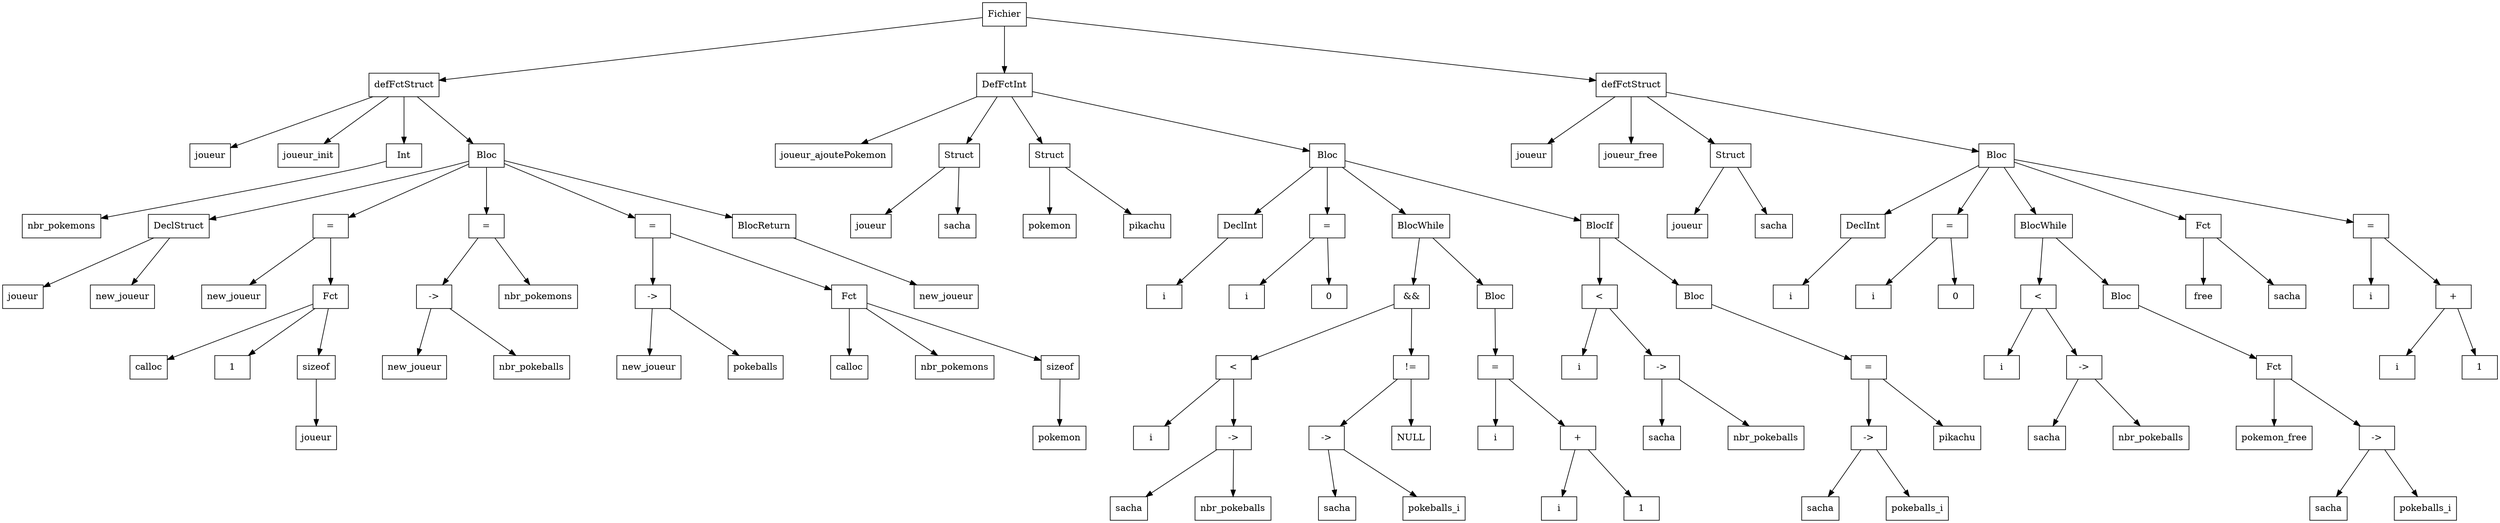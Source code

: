 digraph "ast"{

	nodesep=1;
	ranksep=1;

	N0 [label="Fichier", shape="box"];
	N1 [label="defFctStruct", shape="box"];
	N2 [label="joueur", shape="box"];
	N3 [label="joueur_init", shape="box"];
	N4 [label="Int", shape="box"];
	N5 [label="nbr_pokemons", shape="box"];
	N6 [label="Bloc", shape="box"];
	N7 [label="DeclStruct", shape="box"];
	N8 [label="joueur", shape="box"];
	N9 [label="new_joueur", shape="box"];
	N10 [label="=", shape="box"];
	N11 [label="new_joueur", shape="box"];
	N12 [label="Fct", shape="box"];
	N13 [label="calloc", shape="box"];
	N14 [label="1", shape="box"];
	N15 [label="sizeof", shape="box"];
	N16 [label="joueur", shape="box"];
	N17 [label="=", shape="box"];
	N18 [label="->", shape="box"];
	N19 [label="new_joueur", shape="box"];
	N20 [label="nbr_pokeballs", shape="box"];
	N21 [label="nbr_pokemons", shape="box"];
	N22 [label="=", shape="box"];
	N23 [label="->", shape="box"];
	N24 [label="new_joueur", shape="box"];
	N25 [label="pokeballs", shape="box"];
	N26 [label="Fct", shape="box"];
	N27 [label="calloc", shape="box"];
	N28 [label="nbr_pokemons", shape="box"];
	N29 [label="sizeof", shape="box"];
	N30 [label="pokemon", shape="box"];
	N31 [label="BlocReturn", shape="box"];
	N32 [label="new_joueur", shape="box"];
	N33 [label="DefFctInt", shape="box"];
	N34 [label="joueur_ajoutePokemon", shape="box"];
	N35 [label="Struct", shape="box"];
	N36 [label="joueur", shape="box"];
	N37 [label="sacha", shape="box"];
	N38 [label="Struct", shape="box"];
	N39 [label="pokemon", shape="box"];
	N40 [label="pikachu", shape="box"];
	N41 [label="Bloc", shape="box"];
	N42 [label="DeclInt", shape="box"];
	N43 [label="i", shape="box"];
	N44 [label="=", shape="box"];
	N45 [label="i", shape="box"];
	N46 [label="0", shape="box"];
	N47 [label="BlocWhile", shape="box"];
	N48 [label="&&", shape="box"];
	N49 [label="<", shape="box"];
	N50 [label="i", shape="box"];
	N51 [label="->", shape="box"];
	N52 [label="sacha", shape="box"];
	N53 [label="nbr_pokeballs", shape="box"];
	N54 [label="!=", shape="box"];
	N55 [label="->", shape="box"];
	N56 [label="sacha", shape="box"];
	N57 [label="pokeballs_i", shape="box"];
	N58 [label="NULL", shape="box"];
	N59 [label="Bloc", shape="box"];
	N60 [label="=", shape="box"];
	N61 [label="i", shape="box"];
	N62 [label="+", shape="box"];
	N63 [label="i", shape="box"];
	N64 [label="1", shape="box"];
	N65 [label="BlocIf", shape="box"];
	N66 [label="<", shape="box"];
	N67 [label="i", shape="box"];
	N68 [label="->", shape="box"];
	N69 [label="sacha", shape="box"];
	N70 [label="nbr_pokeballs", shape="box"];
	N71 [label="Bloc", shape="box"];
	N72 [label="=", shape="box"];
	N73 [label="->", shape="box"];
	N74 [label="sacha", shape="box"];
	N75 [label="pokeballs_i", shape="box"];
	N76 [label="pikachu", shape="box"];
	N77 [label="defFctStruct", shape="box"];
	N78 [label="joueur", shape="box"];
	N79 [label="joueur_free", shape="box"];
	N80 [label="Struct", shape="box"];
	N81 [label="joueur", shape="box"];
	N82 [label="sacha", shape="box"];
	N83 [label="Bloc", shape="box"];
	N84 [label="DeclInt", shape="box"];
	N85 [label="i", shape="box"];
	N86 [label="=", shape="box"];
	N87 [label="i", shape="box"];
	N88 [label="0", shape="box"];
	N89 [label="BlocWhile", shape="box"];
	N90 [label="<", shape="box"];
	N91 [label="i", shape="box"];
	N92 [label="->", shape="box"];
	N93 [label="sacha", shape="box"];
	N94 [label="nbr_pokeballs", shape="box"];
	N95 [label="Bloc", shape="box"];
	N96 [label="Fct", shape="box"];
	N97 [label="pokemon_free", shape="box"];
	N98 [label="->", shape="box"];
	N99 [label="sacha", shape="box"];
	N100 [label="pokeballs_i", shape="box"];
	N101 [label="Fct", shape="box"];
	N102 [label="free", shape="box"];
	N103 [label="sacha", shape="box"];
	N104 [label="=", shape="box"];
	N105 [label="i", shape="box"];
	N106 [label="+", shape="box"];
	N107 [label="i", shape="box"];
	N108 [label="1", shape="box"];

	N1 -> N2; 
	N1 -> N3; 
	N4 -> N5; 
	N1 -> N4; 
	N7 -> N8; 
	N7 -> N9; 
	N6 -> N7; 
	N10 -> N11; 
	N12 -> N13; 
	N12 -> N14; 
	N15 -> N16; 
	N12 -> N15; 
	N10 -> N12; 
	N6 -> N10; 
	N18 -> N19; 
	N18 -> N20; 
	N17 -> N18; 
	N17 -> N21; 
	N6 -> N17; 
	N23 -> N24; 
	N23 -> N25; 
	N22 -> N23; 
	N26 -> N27; 
	N26 -> N28; 
	N29 -> N30; 
	N26 -> N29; 
	N22 -> N26; 
	N6 -> N22; 
	N31 -> N32; 
	N6 -> N31; 
	N1 -> N6; 
	N0 -> N1; 
	N33 -> N34; 
	N35 -> N36; 
	N35 -> N37; 
	N33 -> N35; 
	N38 -> N39; 
	N38 -> N40; 
	N33 -> N38; 
	N42 -> N43; 
	N41 -> N42; 
	N44 -> N45; 
	N44 -> N46; 
	N41 -> N44; 
	N49 -> N50; 
	N51 -> N52; 
	N51 -> N53; 
	N49 -> N51; 
	N48 -> N49; 
	N55 -> N56; 
	N55 -> N57; 
	N54 -> N55; 
	N54 -> N58; 
	N48 -> N54; 
	N47 -> N48; 
	N60 -> N61; 
	N62 -> N63; 
	N62 -> N64; 
	N60 -> N62; 
	N59 -> N60; 
	N47 -> N59; 
	N41 -> N47; 
	N66 -> N67; 
	N68 -> N69; 
	N68 -> N70; 
	N66 -> N68; 
	N65 -> N66; 
	N73 -> N74; 
	N73 -> N75; 
	N72 -> N73; 
	N72 -> N76; 
	N71 -> N72; 
	N65 -> N71; 
	N41 -> N65; 
	N33 -> N41; 
	N0 -> N33; 
	N77 -> N78; 
	N77 -> N79; 
	N80 -> N81; 
	N80 -> N82; 
	N77 -> N80; 
	N84 -> N85; 
	N83 -> N84; 
	N86 -> N87; 
	N86 -> N88; 
	N83 -> N86; 
	N90 -> N91; 
	N92 -> N93; 
	N92 -> N94; 
	N90 -> N92; 
	N89 -> N90; 
	N96 -> N97; 
	N98 -> N99; 
	N98 -> N100; 
	N96 -> N98; 
	N95 -> N96; 
	N89 -> N95; 
	N83 -> N89; 
	N101 -> N102; 
	N101 -> N103; 
	N83 -> N101; 
	N104 -> N105; 
	N106 -> N107; 
	N106 -> N108; 
	N104 -> N106; 
	N83 -> N104; 
	N77 -> N83; 
	N0 -> N77; 
}
